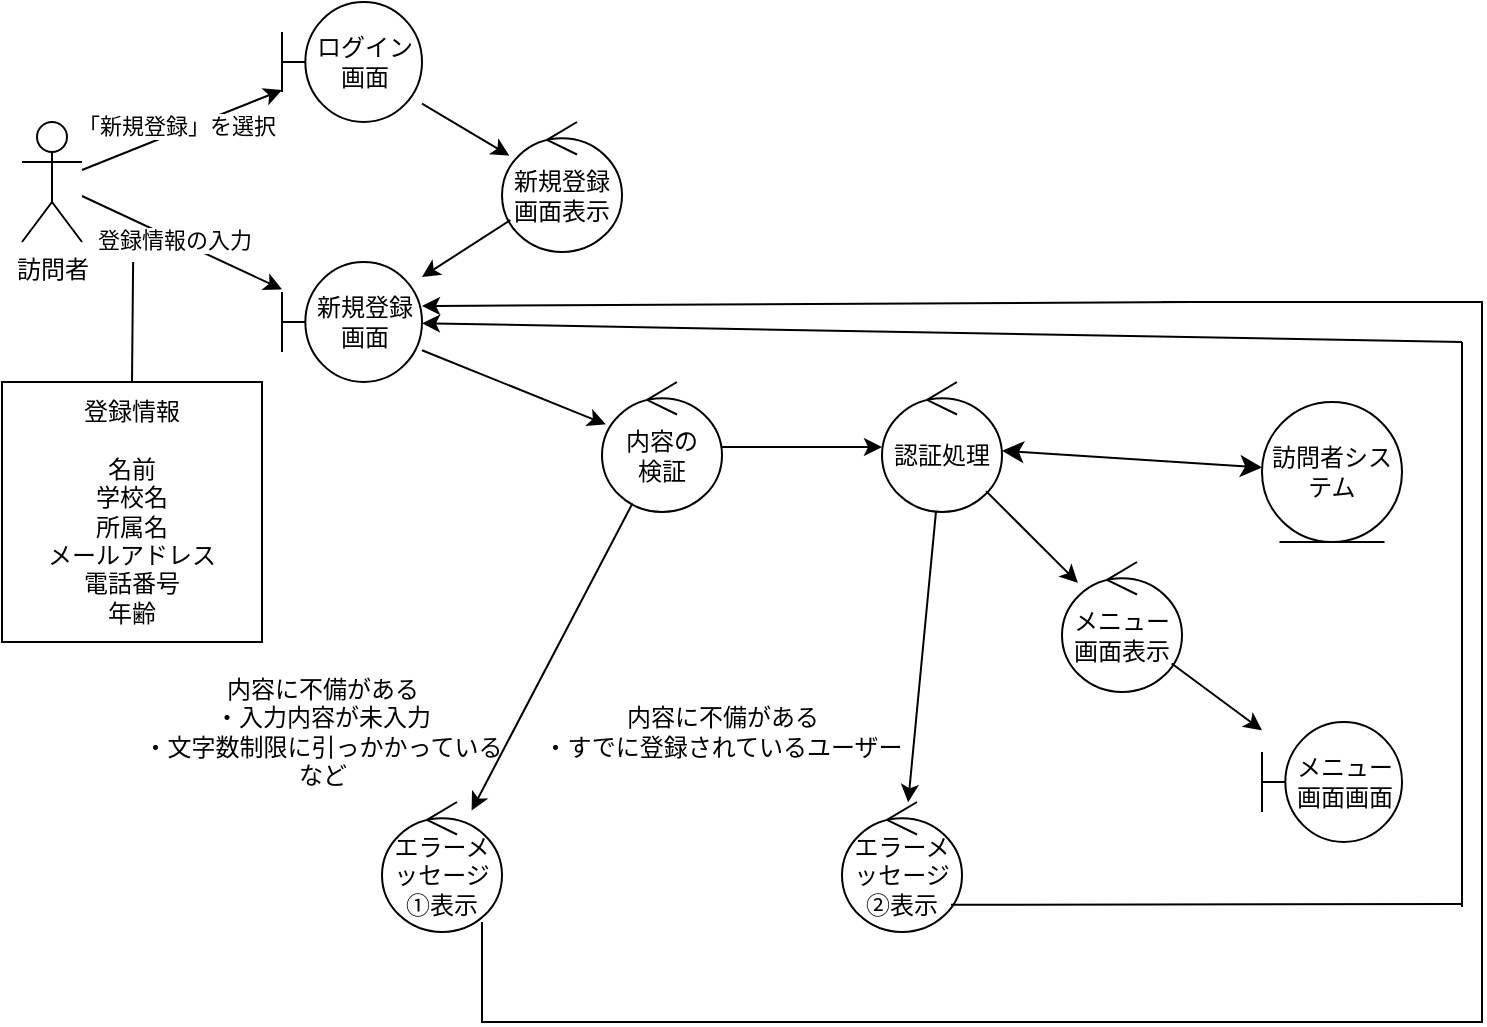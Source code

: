 <mxfile>
    <diagram id="N0ORq9pN98xDJ9F17MKO" name="ページ1">
        <mxGraphModel dx="1243" dy="698" grid="1" gridSize="10" guides="1" tooltips="1" connect="1" arrows="1" fold="1" page="1" pageScale="1" pageWidth="827" pageHeight="1169" math="0" shadow="0">
            <root>
                <mxCell id="0"/>
                <mxCell id="1" parent="0"/>
                <mxCell id="2" value="訪問者" style="shape=umlActor;verticalLabelPosition=bottom;verticalAlign=top;html=1;outlineConnect=0;" vertex="1" parent="1">
                    <mxGeometry x="80" y="120" width="30" height="60" as="geometry"/>
                </mxCell>
                <mxCell id="5" value="ログイン画面" style="shape=umlBoundary;whiteSpace=wrap;html=1;" vertex="1" parent="1">
                    <mxGeometry x="210" y="60" width="70" height="60" as="geometry"/>
                </mxCell>
                <mxCell id="6" value="" style="edgeStyle=none;orthogonalLoop=1;jettySize=auto;html=1;" edge="1" parent="1" source="2" target="5">
                    <mxGeometry width="100" relative="1" as="geometry">
                        <mxPoint x="120" y="140" as="sourcePoint"/>
                        <mxPoint x="220" y="140" as="targetPoint"/>
                        <Array as="points"/>
                    </mxGeometry>
                </mxCell>
                <mxCell id="11" value="「新規登録」を選択" style="edgeLabel;html=1;align=center;verticalAlign=middle;resizable=0;points=[];" vertex="1" connectable="0" parent="6">
                    <mxGeometry x="-0.035" y="3" relative="1" as="geometry">
                        <mxPoint as="offset"/>
                    </mxGeometry>
                </mxCell>
                <mxCell id="12" value="新規登録画面表示" style="ellipse;shape=umlControl;whiteSpace=wrap;html=1;" vertex="1" parent="1">
                    <mxGeometry x="320" y="120" width="60" height="65" as="geometry"/>
                </mxCell>
                <mxCell id="13" value="訪問者システム" style="ellipse;shape=umlEntity;whiteSpace=wrap;html=1;" vertex="1" parent="1">
                    <mxGeometry x="700" y="260" width="70" height="70" as="geometry"/>
                </mxCell>
                <mxCell id="14" value="新規登録画面" style="shape=umlBoundary;whiteSpace=wrap;html=1;" vertex="1" parent="1">
                    <mxGeometry x="210" y="190" width="70" height="60" as="geometry"/>
                </mxCell>
                <mxCell id="15" value="" style="edgeStyle=none;orthogonalLoop=1;jettySize=auto;html=1;" edge="1" parent="1" source="5" target="12">
                    <mxGeometry width="100" relative="1" as="geometry">
                        <mxPoint x="270" y="70" as="sourcePoint"/>
                        <mxPoint x="370" y="70" as="targetPoint"/>
                        <Array as="points"/>
                    </mxGeometry>
                </mxCell>
                <mxCell id="16" value="" style="edgeStyle=none;orthogonalLoop=1;jettySize=auto;html=1;" edge="1" parent="1" source="12" target="14">
                    <mxGeometry width="100" relative="1" as="geometry">
                        <mxPoint x="210" y="170" as="sourcePoint"/>
                        <mxPoint x="310" y="170" as="targetPoint"/>
                        <Array as="points"/>
                    </mxGeometry>
                </mxCell>
                <mxCell id="17" value="" style="edgeStyle=none;orthogonalLoop=1;jettySize=auto;html=1;" edge="1" parent="1" source="2" target="14">
                    <mxGeometry width="100" relative="1" as="geometry">
                        <mxPoint x="90" y="230" as="sourcePoint"/>
                        <mxPoint x="190" y="230" as="targetPoint"/>
                        <Array as="points"/>
                    </mxGeometry>
                </mxCell>
                <mxCell id="18" value="登録情報の入力" style="edgeLabel;html=1;align=center;verticalAlign=middle;resizable=0;points=[];" vertex="1" connectable="0" parent="17">
                    <mxGeometry x="-0.082" relative="1" as="geometry">
                        <mxPoint as="offset"/>
                    </mxGeometry>
                </mxCell>
                <mxCell id="19" value="登録情報&lt;div&gt;&lt;br&gt;&lt;/div&gt;&lt;div&gt;名前&lt;/div&gt;&lt;div&gt;学校名&lt;/div&gt;&lt;div&gt;所属名&lt;/div&gt;&lt;div&gt;メールアドレス&lt;/div&gt;&lt;div&gt;電話番号&lt;/div&gt;&lt;div&gt;年齢&lt;/div&gt;" style="whiteSpace=wrap;html=1;aspect=fixed;" vertex="1" parent="1">
                    <mxGeometry x="70" y="250" width="130" height="130" as="geometry"/>
                </mxCell>
                <mxCell id="20" value="" style="endArrow=none;html=1;exitX=0.5;exitY=0;exitDx=0;exitDy=0;" edge="1" parent="1" source="19">
                    <mxGeometry width="50" height="50" relative="1" as="geometry">
                        <mxPoint x="130.004" y="240" as="sourcePoint"/>
                        <mxPoint x="135.56" y="190" as="targetPoint"/>
                    </mxGeometry>
                </mxCell>
                <mxCell id="21" value="内容の&lt;div&gt;検証&lt;/div&gt;" style="ellipse;shape=umlControl;whiteSpace=wrap;html=1;" vertex="1" parent="1">
                    <mxGeometry x="370" y="250" width="60" height="65" as="geometry"/>
                </mxCell>
                <mxCell id="22" value="" style="edgeStyle=none;orthogonalLoop=1;jettySize=auto;html=1;" edge="1" parent="1" source="14" target="21">
                    <mxGeometry width="100" relative="1" as="geometry">
                        <mxPoint x="270" y="250" as="sourcePoint"/>
                        <mxPoint x="370" y="250" as="targetPoint"/>
                        <Array as="points"/>
                    </mxGeometry>
                </mxCell>
                <mxCell id="23" value="認証処理" style="ellipse;shape=umlControl;whiteSpace=wrap;html=1;" vertex="1" parent="1">
                    <mxGeometry x="510" y="250" width="60" height="65" as="geometry"/>
                </mxCell>
                <mxCell id="24" value="エラーメッセージ①表示" style="ellipse;shape=umlControl;whiteSpace=wrap;html=1;" vertex="1" parent="1">
                    <mxGeometry x="260" y="460" width="60" height="65" as="geometry"/>
                </mxCell>
                <mxCell id="25" value="エラーメッセージ②表示" style="ellipse;shape=umlControl;whiteSpace=wrap;html=1;" vertex="1" parent="1">
                    <mxGeometry x="490" y="460" width="60" height="65" as="geometry"/>
                </mxCell>
                <mxCell id="26" value="" style="edgeStyle=none;orthogonalLoop=1;jettySize=auto;html=1;" edge="1" parent="1" source="21" target="24">
                    <mxGeometry width="100" relative="1" as="geometry">
                        <mxPoint x="280" y="370" as="sourcePoint"/>
                        <mxPoint x="380" y="370" as="targetPoint"/>
                        <Array as="points"/>
                    </mxGeometry>
                </mxCell>
                <mxCell id="27" value="" style="edgeStyle=none;orthogonalLoop=1;jettySize=auto;html=1;" edge="1" parent="1" source="23" target="25">
                    <mxGeometry width="100" relative="1" as="geometry">
                        <mxPoint x="330" y="400" as="sourcePoint"/>
                        <mxPoint x="430" y="400" as="targetPoint"/>
                        <Array as="points"/>
                    </mxGeometry>
                </mxCell>
                <mxCell id="28" value="内容に不備がある&lt;div&gt;・入力内容が未入力&lt;/div&gt;&lt;div&gt;・文字数制限に引っかかっている&lt;/div&gt;&lt;div&gt;など&lt;/div&gt;" style="text;html=1;align=center;verticalAlign=middle;resizable=0;points=[];autosize=1;strokeColor=none;fillColor=none;" vertex="1" parent="1">
                    <mxGeometry x="130" y="390" width="200" height="70" as="geometry"/>
                </mxCell>
                <mxCell id="29" value="" style="edgeStyle=none;orthogonalLoop=1;jettySize=auto;html=1;" edge="1" parent="1" source="21" target="23">
                    <mxGeometry width="100" relative="1" as="geometry">
                        <mxPoint x="390" y="290" as="sourcePoint"/>
                        <mxPoint x="490" y="290" as="targetPoint"/>
                        <Array as="points"/>
                    </mxGeometry>
                </mxCell>
                <mxCell id="30" value="内容に不備がある&lt;div&gt;・すでに登録されているユーザー&lt;/div&gt;" style="text;html=1;align=center;verticalAlign=middle;resizable=0;points=[];autosize=1;strokeColor=none;fillColor=none;" vertex="1" parent="1">
                    <mxGeometry x="330" y="405" width="200" height="40" as="geometry"/>
                </mxCell>
                <mxCell id="32" value="" style="edgeStyle=segmentEdgeStyle;endArrow=none;html=1;curved=0;rounded=0;endSize=8;startSize=8;sourcePerimeterSpacing=0;targetPerimeterSpacing=0;endFill=0;" edge="1" parent="1">
                    <mxGeometry width="100" relative="1" as="geometry">
                        <mxPoint x="310" y="520" as="sourcePoint"/>
                        <mxPoint x="650" y="210" as="targetPoint"/>
                        <Array as="points">
                            <mxPoint x="310" y="570"/>
                            <mxPoint x="810" y="570"/>
                            <mxPoint x="810" y="210"/>
                        </Array>
                    </mxGeometry>
                </mxCell>
                <mxCell id="33" value="" style="edgeStyle=none;orthogonalLoop=1;jettySize=auto;html=1;entryX=0.922;entryY=0.4;entryDx=0;entryDy=0;entryPerimeter=0;" edge="1" parent="1">
                    <mxGeometry width="100" relative="1" as="geometry">
                        <mxPoint x="665" y="210" as="sourcePoint"/>
                        <mxPoint x="280.0" y="212" as="targetPoint"/>
                        <Array as="points"/>
                    </mxGeometry>
                </mxCell>
                <mxCell id="34" value="" style="edgeStyle=none;orthogonalLoop=1;jettySize=auto;html=1;endArrow=none;endFill=0;exitX=0.908;exitY=0.791;exitDx=0;exitDy=0;exitPerimeter=0;" edge="1" parent="1" source="25">
                    <mxGeometry width="100" relative="1" as="geometry">
                        <mxPoint x="560" y="500" as="sourcePoint"/>
                        <mxPoint x="800" y="511" as="targetPoint"/>
                        <Array as="points"/>
                    </mxGeometry>
                </mxCell>
                <mxCell id="35" value="" style="edgeStyle=none;orthogonalLoop=1;jettySize=auto;html=1;endArrow=classic;startArrow=classic;endSize=8;startSize=8;" edge="1" parent="1" source="23" target="13">
                    <mxGeometry width="100" relative="1" as="geometry">
                        <mxPoint x="560" y="300" as="sourcePoint"/>
                        <mxPoint x="660" y="300" as="targetPoint"/>
                        <Array as="points"/>
                    </mxGeometry>
                </mxCell>
                <mxCell id="36" value="メニュー画面表示" style="ellipse;shape=umlControl;whiteSpace=wrap;html=1;" vertex="1" parent="1">
                    <mxGeometry x="600" y="340" width="60" height="65" as="geometry"/>
                </mxCell>
                <mxCell id="37" value="メニュー画面画面" style="shape=umlBoundary;whiteSpace=wrap;html=1;" vertex="1" parent="1">
                    <mxGeometry x="700" y="420" width="70" height="60" as="geometry"/>
                </mxCell>
                <mxCell id="38" value="" style="edgeStyle=none;orthogonalLoop=1;jettySize=auto;html=1;" edge="1" parent="1" source="23" target="36">
                    <mxGeometry width="100" relative="1" as="geometry">
                        <mxPoint x="530" y="330" as="sourcePoint"/>
                        <mxPoint x="630" y="330" as="targetPoint"/>
                        <Array as="points"/>
                    </mxGeometry>
                </mxCell>
                <mxCell id="39" value="" style="edgeStyle=none;orthogonalLoop=1;jettySize=auto;html=1;" edge="1" parent="1" source="36" target="37">
                    <mxGeometry width="100" relative="1" as="geometry">
                        <mxPoint x="640" y="410" as="sourcePoint"/>
                        <mxPoint x="740" y="410" as="targetPoint"/>
                        <Array as="points"/>
                    </mxGeometry>
                </mxCell>
                <mxCell id="40" value="" style="endArrow=none;html=1;" edge="1" parent="1">
                    <mxGeometry width="50" height="50" relative="1" as="geometry">
                        <mxPoint x="800" y="512.5" as="sourcePoint"/>
                        <mxPoint x="800" y="230" as="targetPoint"/>
                    </mxGeometry>
                </mxCell>
                <mxCell id="41" value="" style="edgeStyle=none;orthogonalLoop=1;jettySize=auto;html=1;" edge="1" parent="1" target="14">
                    <mxGeometry width="100" relative="1" as="geometry">
                        <mxPoint x="800" y="230" as="sourcePoint"/>
                        <mxPoint x="720" y="230" as="targetPoint"/>
                        <Array as="points"/>
                    </mxGeometry>
                </mxCell>
            </root>
        </mxGraphModel>
    </diagram>
</mxfile>